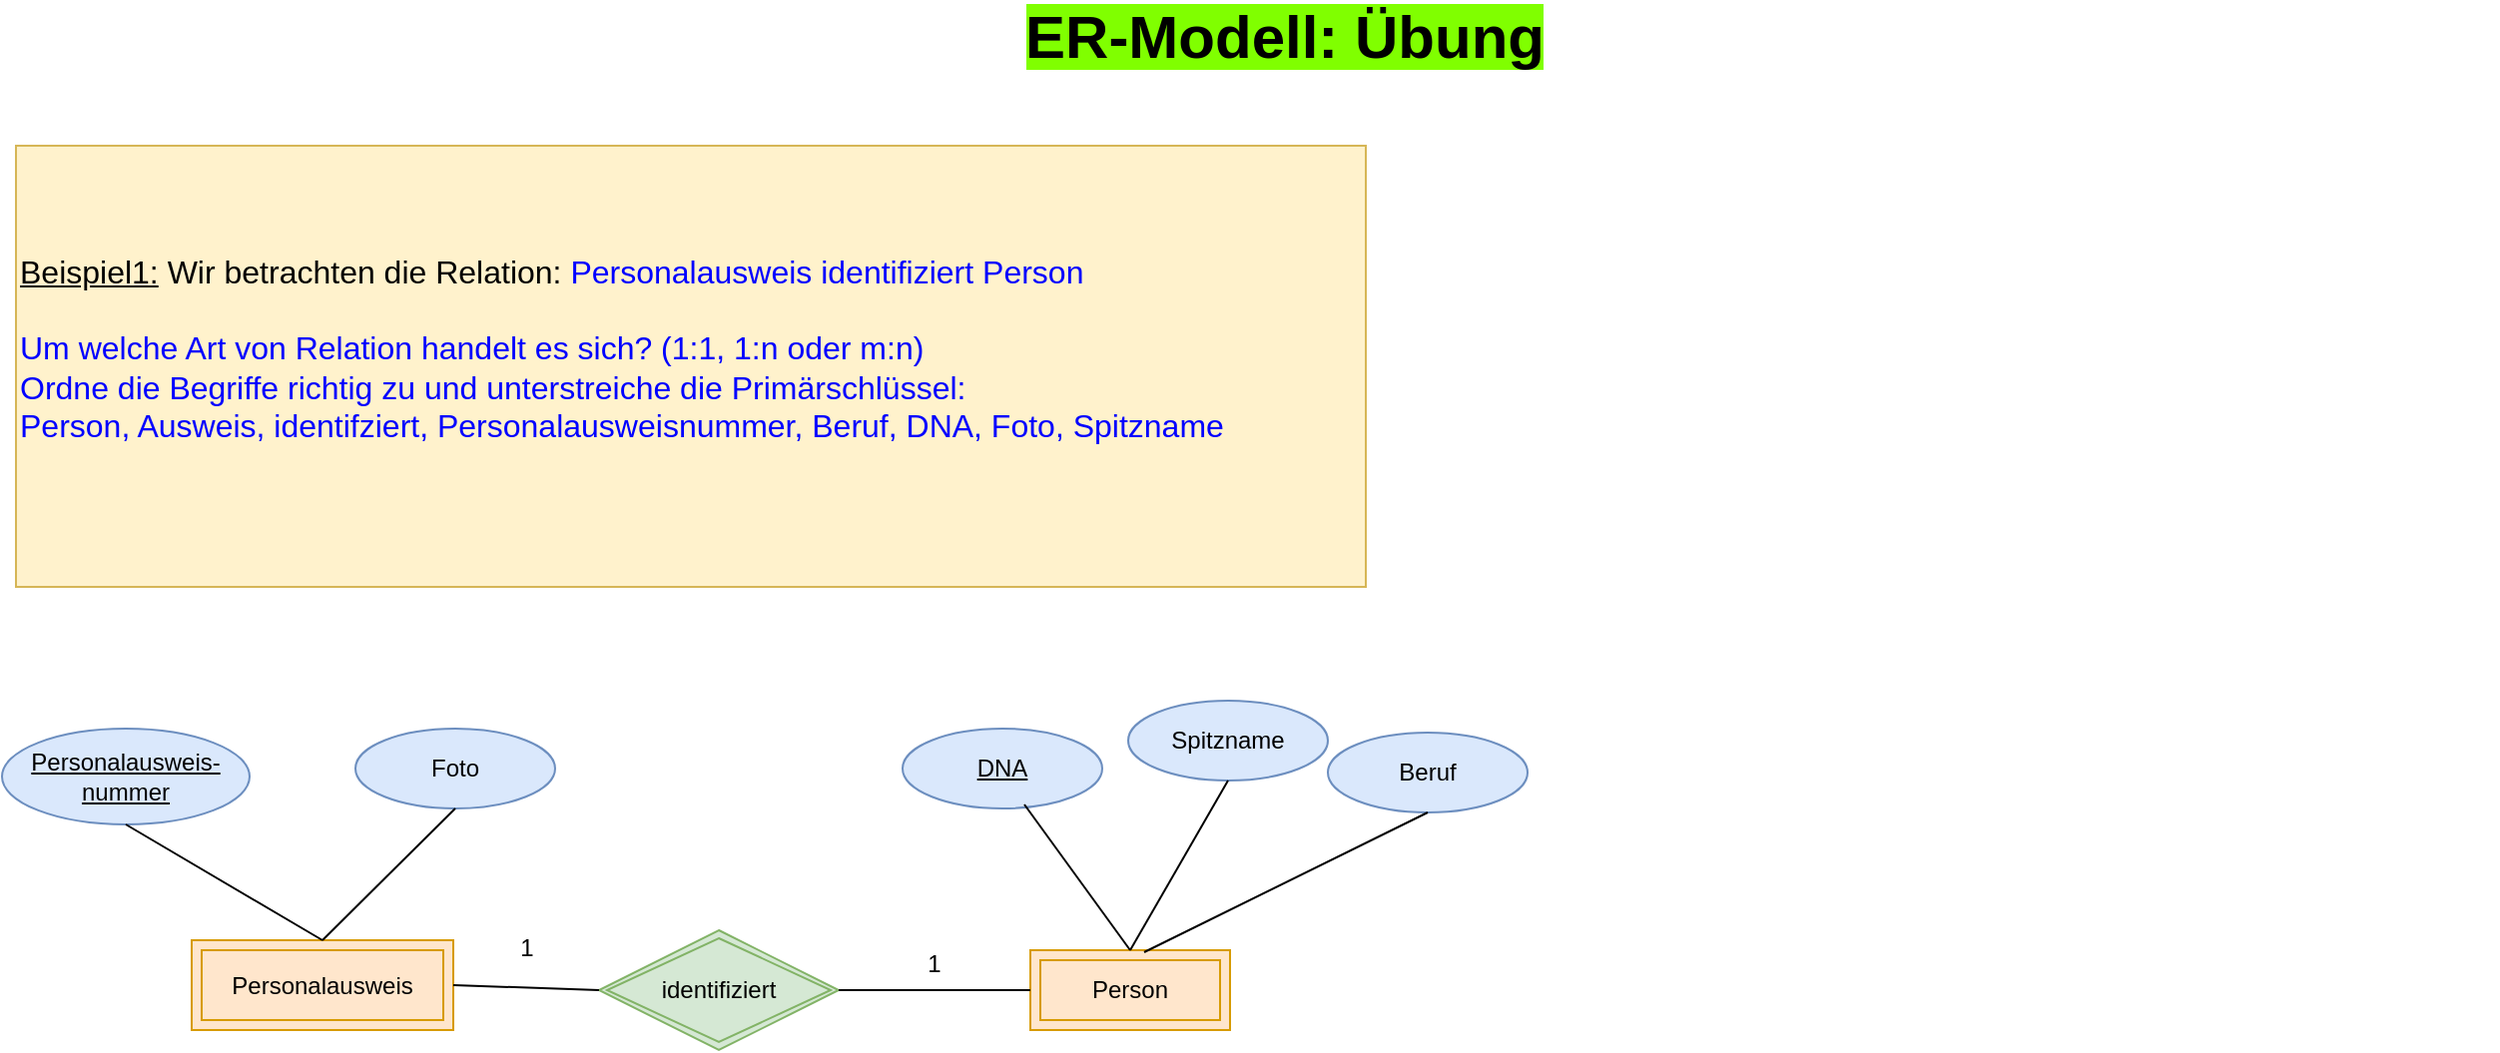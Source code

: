 <mxfile version="26.0.8" pages="4">
  <diagram id="IE7WIh_hdT-tUPMYm3_A" name="Bsp1_Person_Ausweis">
    <mxGraphModel dx="2568" dy="1216" grid="0" gridSize="10" guides="1" tooltips="1" connect="1" arrows="1" fold="1" page="0" pageScale="1" pageWidth="827" pageHeight="1169" math="0" shadow="0">
      <root>
        <mxCell id="0" />
        <mxCell id="1" parent="0" />
        <mxCell id="hpFbLfDfg1rGi4zCeGRr-1" value="&lt;font size=&quot;1&quot;&gt;&lt;b style=&quot;background-color: rgb(128, 255, 0); font-size: 30px;&quot;&gt;ER-Modell: Übung&lt;/b&gt;&lt;/font&gt;" style="text;html=1;align=center;verticalAlign=middle;whiteSpace=wrap;rounded=0;fontSize=16;" parent="1" vertex="1">
          <mxGeometry x="-401" y="-181" width="1215" height="30" as="geometry" />
        </mxCell>
        <mxCell id="hpFbLfDfg1rGi4zCeGRr-2" value="&lt;div align=&quot;left&quot;&gt;&lt;u&gt;Beispiel1:&lt;/u&gt; Wir betrachten die Relation: &lt;font color=&quot;#0000ff&quot;&gt;Personalausweis identifiziert Person&lt;/font&gt;&lt;br&gt;&lt;/div&gt;&lt;div align=&quot;left&quot;&gt;&lt;br&gt;&lt;font color=&quot;#0000ff&quot;&gt;Um welche Art von Relation handelt es sich? (1:1, 1:n oder m:n)&lt;br&gt;Ordne die Begriffe richtig zu und unterstreiche die Primärschlüssel:&lt;br&gt;Person, Ausweis, identifziert, Personalausweisnummer, Beruf, DNA, Foto, Spitzname&lt;br&gt;&lt;/font&gt;&lt;br&gt;&lt;/div&gt;" style="text;html=1;align=left;verticalAlign=middle;whiteSpace=wrap;rounded=0;fontSize=16;fillColor=#fff2cc;strokeColor=#d6b656;" parent="1" vertex="1">
          <mxGeometry x="-429" y="-111" width="676" height="221" as="geometry" />
        </mxCell>
        <mxCell id="hpFbLfDfg1rGi4zCeGRr-8" value="identifiziert" style="shape=rhombus;double=1;perimeter=rhombusPerimeter;whiteSpace=wrap;html=1;align=center;fillColor=#d5e8d4;strokeColor=#82b366;" parent="1" vertex="1">
          <mxGeometry x="-137" y="282" width="120" height="60" as="geometry" />
        </mxCell>
        <mxCell id="hpFbLfDfg1rGi4zCeGRr-9" value="Personalausweis" style="shape=ext;margin=3;double=1;whiteSpace=wrap;html=1;align=center;fillColor=#ffe6cc;strokeColor=#d79b00;" parent="1" vertex="1">
          <mxGeometry x="-341" y="287" width="131" height="45" as="geometry" />
        </mxCell>
        <mxCell id="hpFbLfDfg1rGi4zCeGRr-10" value="Person" style="shape=ext;margin=3;double=1;whiteSpace=wrap;html=1;align=center;fillColor=#ffe6cc;strokeColor=#d79b00;" parent="1" vertex="1">
          <mxGeometry x="79" y="292" width="100" height="40" as="geometry" />
        </mxCell>
        <mxCell id="hpFbLfDfg1rGi4zCeGRr-11" value="Personalausweis-nummer" style="ellipse;whiteSpace=wrap;html=1;align=center;fontStyle=4;fillColor=#dae8fc;strokeColor=#6c8ebf;" parent="1" vertex="1">
          <mxGeometry x="-436" y="181" width="124" height="48" as="geometry" />
        </mxCell>
        <mxCell id="hpFbLfDfg1rGi4zCeGRr-12" value="Foto" style="ellipse;whiteSpace=wrap;html=1;align=center;fillColor=#dae8fc;strokeColor=#6c8ebf;" parent="1" vertex="1">
          <mxGeometry x="-259" y="181" width="100" height="40" as="geometry" />
        </mxCell>
        <mxCell id="hpFbLfDfg1rGi4zCeGRr-14" value="DNA" style="ellipse;whiteSpace=wrap;html=1;align=center;fontStyle=4;fillColor=#dae8fc;strokeColor=#6c8ebf;" parent="1" vertex="1">
          <mxGeometry x="15" y="181" width="100" height="40" as="geometry" />
        </mxCell>
        <mxCell id="hpFbLfDfg1rGi4zCeGRr-15" value="Spitzname" style="ellipse;whiteSpace=wrap;html=1;align=center;fillColor=#dae8fc;strokeColor=#6c8ebf;" parent="1" vertex="1">
          <mxGeometry x="128" y="167" width="100" height="40" as="geometry" />
        </mxCell>
        <mxCell id="hpFbLfDfg1rGi4zCeGRr-16" value="Beruf" style="ellipse;whiteSpace=wrap;html=1;align=center;fillColor=#dae8fc;strokeColor=#6c8ebf;" parent="1" vertex="1">
          <mxGeometry x="228" y="183" width="100" height="40" as="geometry" />
        </mxCell>
        <mxCell id="hpFbLfDfg1rGi4zCeGRr-17" value="" style="endArrow=none;html=1;rounded=0;fontSize=12;startSize=8;endSize=8;curved=1;exitX=0.5;exitY=1;exitDx=0;exitDy=0;entryX=0.5;entryY=0;entryDx=0;entryDy=0;" parent="1" source="hpFbLfDfg1rGi4zCeGRr-12" target="hpFbLfDfg1rGi4zCeGRr-9" edge="1">
          <mxGeometry relative="1" as="geometry">
            <mxPoint x="-252" y="237" as="sourcePoint" />
            <mxPoint x="-295" y="285" as="targetPoint" />
          </mxGeometry>
        </mxCell>
        <mxCell id="hpFbLfDfg1rGi4zCeGRr-18" value="" style="endArrow=none;html=1;rounded=0;fontSize=12;startSize=8;endSize=8;curved=1;entryX=0;entryY=0.5;entryDx=0;entryDy=0;exitX=1;exitY=0.5;exitDx=0;exitDy=0;" parent="1" source="hpFbLfDfg1rGi4zCeGRr-9" target="hpFbLfDfg1rGi4zCeGRr-8" edge="1">
          <mxGeometry relative="1" as="geometry">
            <mxPoint x="-177" y="313" as="sourcePoint" />
            <mxPoint x="-17" y="313" as="targetPoint" />
          </mxGeometry>
        </mxCell>
        <mxCell id="hpFbLfDfg1rGi4zCeGRr-19" value="" style="endArrow=none;html=1;rounded=0;fontSize=12;startSize=8;endSize=8;curved=1;exitX=1;exitY=0.5;exitDx=0;exitDy=0;entryX=0;entryY=0.5;entryDx=0;entryDy=0;" parent="1" source="hpFbLfDfg1rGi4zCeGRr-8" target="hpFbLfDfg1rGi4zCeGRr-10" edge="1">
          <mxGeometry relative="1" as="geometry">
            <mxPoint x="149" y="310" as="sourcePoint" />
            <mxPoint x="309" y="310" as="targetPoint" />
          </mxGeometry>
        </mxCell>
        <mxCell id="hpFbLfDfg1rGi4zCeGRr-22" value="" style="endArrow=none;html=1;rounded=0;fontSize=12;startSize=8;endSize=8;curved=1;entryX=0.5;entryY=0;entryDx=0;entryDy=0;exitX=0.5;exitY=1;exitDx=0;exitDy=0;" parent="1" source="hpFbLfDfg1rGi4zCeGRr-11" target="hpFbLfDfg1rGi4zCeGRr-9" edge="1">
          <mxGeometry relative="1" as="geometry">
            <mxPoint x="-472" y="280" as="sourcePoint" />
            <mxPoint x="-312" y="280" as="targetPoint" />
          </mxGeometry>
        </mxCell>
        <mxCell id="hpFbLfDfg1rGi4zCeGRr-24" value="" style="endArrow=none;html=1;rounded=0;fontSize=12;startSize=8;endSize=8;curved=1;entryX=0.5;entryY=0;entryDx=0;entryDy=0;exitX=0.61;exitY=0.95;exitDx=0;exitDy=0;exitPerimeter=0;" parent="1" source="hpFbLfDfg1rGi4zCeGRr-14" target="hpFbLfDfg1rGi4zCeGRr-10" edge="1">
          <mxGeometry relative="1" as="geometry">
            <mxPoint x="213" y="257" as="sourcePoint" />
            <mxPoint x="373" y="257" as="targetPoint" />
          </mxGeometry>
        </mxCell>
        <mxCell id="hpFbLfDfg1rGi4zCeGRr-26" value="" style="endArrow=none;html=1;rounded=0;fontSize=12;startSize=8;endSize=8;curved=1;exitX=0.5;exitY=1;exitDx=0;exitDy=0;entryX=0.5;entryY=0;entryDx=0;entryDy=0;" parent="1" source="hpFbLfDfg1rGi4zCeGRr-15" edge="1" target="hpFbLfDfg1rGi4zCeGRr-10">
          <mxGeometry relative="1" as="geometry">
            <mxPoint x="332" y="209" as="sourcePoint" />
            <mxPoint x="406" y="284" as="targetPoint" />
          </mxGeometry>
        </mxCell>
        <mxCell id="8_4kTvyO7iNGnI-vnJMD-1" value="" style="endArrow=none;html=1;rounded=0;fontSize=12;startSize=8;endSize=8;curved=1;entryX=0.5;entryY=1;entryDx=0;entryDy=0;exitX=0.57;exitY=0.025;exitDx=0;exitDy=0;exitPerimeter=0;" edge="1" parent="1" source="hpFbLfDfg1rGi4zCeGRr-10" target="hpFbLfDfg1rGi4zCeGRr-16">
          <mxGeometry width="50" height="50" relative="1" as="geometry">
            <mxPoint x="92" y="177" as="sourcePoint" />
            <mxPoint x="142" y="127" as="targetPoint" />
          </mxGeometry>
        </mxCell>
        <mxCell id="8_4kTvyO7iNGnI-vnJMD-2" value="1" style="text;html=1;align=center;verticalAlign=middle;whiteSpace=wrap;rounded=0;" vertex="1" parent="1">
          <mxGeometry x="-203" y="276" width="60" height="30" as="geometry" />
        </mxCell>
        <mxCell id="8_4kTvyO7iNGnI-vnJMD-3" value="1" style="text;html=1;align=center;verticalAlign=middle;whiteSpace=wrap;rounded=0;" vertex="1" parent="1">
          <mxGeometry x="1" y="284" width="60" height="30" as="geometry" />
        </mxCell>
      </root>
    </mxGraphModel>
  </diagram>
  <diagram name="Bsp2_Student_Bibliothek" id="pdqJQRu24QQc2RX6r1ZG">
    <mxGraphModel dx="2568" dy="1216" grid="0" gridSize="10" guides="1" tooltips="1" connect="1" arrows="1" fold="1" page="0" pageScale="1" pageWidth="827" pageHeight="1169" math="0" shadow="0">
      <root>
        <mxCell id="odLQTK6fC1Y2ohIYwp4j-0" />
        <mxCell id="odLQTK6fC1Y2ohIYwp4j-1" parent="odLQTK6fC1Y2ohIYwp4j-0" />
        <mxCell id="odLQTK6fC1Y2ohIYwp4j-2" value="&lt;font size=&quot;1&quot;&gt;&lt;b style=&quot;background-color: rgb(128, 255, 0); font-size: 30px;&quot;&gt;ER-Modell: Übung&lt;/b&gt;&lt;/font&gt;" style="text;html=1;align=center;verticalAlign=middle;whiteSpace=wrap;rounded=0;fontSize=16;" parent="odLQTK6fC1Y2ohIYwp4j-1" vertex="1">
          <mxGeometry x="-401" y="-181" width="1215" height="30" as="geometry" />
        </mxCell>
        <mxCell id="odLQTK6fC1Y2ohIYwp4j-3" value="&lt;div align=&quot;left&quot;&gt;&lt;u&gt;Beispiel2:&lt;/u&gt; Wir betrachten die Relation: &lt;font color=&quot;#0000ff&quot;&gt;Student(in) besucht Unibibliothek&lt;/font&gt;&lt;br&gt;&lt;/div&gt;&lt;div align=&quot;left&quot;&gt;&lt;br&gt;&lt;font color=&quot;#0000ff&quot;&gt;Um welche Art von Relation handelt es sich? (1:1, 1:n oder m:n)&lt;br&gt;Ordne die Begriffe richtig zu und unterstreiche die Primärschlüssel:&lt;br&gt;&lt;/font&gt;&lt;/div&gt;&lt;div align=&quot;left&quot;&gt;&lt;font color=&quot;#0000ff&quot;&gt;&lt;br&gt;&lt;/font&gt;&lt;/div&gt;&lt;div align=&quot;left&quot;&gt;&lt;font color=&quot;#0000ff&quot;&gt;besucht, Unibibliothek, Student(in), Adresse, Name, Matrikelnummer, Sortiment, Fachsemester&lt;br&gt;&lt;/font&gt;&lt;br&gt;&lt;/div&gt;" style="text;html=1;align=left;verticalAlign=middle;whiteSpace=wrap;rounded=0;fontSize=16;fillColor=#fff2cc;strokeColor=#d6b656;" parent="odLQTK6fC1Y2ohIYwp4j-1" vertex="1">
          <mxGeometry x="-429" y="-111" width="676" height="221" as="geometry" />
        </mxCell>
        <mxCell id="odLQTK6fC1Y2ohIYwp4j-4" value="besucht" style="shape=rhombus;double=1;perimeter=rhombusPerimeter;whiteSpace=wrap;html=1;align=center;fillColor=#d5e8d4;strokeColor=#82b366;" parent="odLQTK6fC1Y2ohIYwp4j-1" vertex="1">
          <mxGeometry x="-97" y="275" width="120" height="60" as="geometry" />
        </mxCell>
        <mxCell id="odLQTK6fC1Y2ohIYwp4j-5" value="Student(in)" style="shape=ext;margin=3;double=1;whiteSpace=wrap;html=1;align=center;fillColor=#ffe6cc;strokeColor=#d79b00;" parent="odLQTK6fC1Y2ohIYwp4j-1" vertex="1">
          <mxGeometry x="-360" y="281" width="100" height="40" as="geometry" />
        </mxCell>
        <mxCell id="odLQTK6fC1Y2ohIYwp4j-6" value="Unibibliothek" style="shape=ext;margin=3;double=1;whiteSpace=wrap;html=1;align=center;fillColor=#ffe6cc;strokeColor=#d79b00;" parent="odLQTK6fC1Y2ohIYwp4j-1" vertex="1">
          <mxGeometry x="160" y="283" width="100" height="40" as="geometry" />
        </mxCell>
        <mxCell id="odLQTK6fC1Y2ohIYwp4j-7" value="Matrikelnummer" style="ellipse;whiteSpace=wrap;html=1;align=center;fontStyle=4;fillColor=#dae8fc;strokeColor=#6c8ebf;" parent="odLQTK6fC1Y2ohIYwp4j-1" vertex="1">
          <mxGeometry x="-475" y="187" width="100" height="40" as="geometry" />
        </mxCell>
        <mxCell id="odLQTK6fC1Y2ohIYwp4j-8" value="Name" style="ellipse;whiteSpace=wrap;html=1;align=center;fillColor=#dae8fc;strokeColor=#6c8ebf;" parent="odLQTK6fC1Y2ohIYwp4j-1" vertex="1">
          <mxGeometry x="-331" y="182" width="100" height="40" as="geometry" />
        </mxCell>
        <mxCell id="odLQTK6fC1Y2ohIYwp4j-9" value="Fachsemester" style="ellipse;whiteSpace=wrap;html=1;align=center;fillColor=#dae8fc;strokeColor=#6c8ebf;" parent="odLQTK6fC1Y2ohIYwp4j-1" vertex="1">
          <mxGeometry x="-173" y="197" width="100" height="40" as="geometry" />
        </mxCell>
        <mxCell id="odLQTK6fC1Y2ohIYwp4j-10" value="Adresse" style="ellipse;whiteSpace=wrap;html=1;align=center;fontStyle=4;fillColor=#dae8fc;strokeColor=#6c8ebf;" parent="odLQTK6fC1Y2ohIYwp4j-1" vertex="1">
          <mxGeometry x="72" y="175" width="100" height="40" as="geometry" />
        </mxCell>
        <mxCell id="odLQTK6fC1Y2ohIYwp4j-11" value="Sortiment" style="ellipse;whiteSpace=wrap;html=1;align=center;fillColor=#dae8fc;strokeColor=#6c8ebf;" parent="odLQTK6fC1Y2ohIYwp4j-1" vertex="1">
          <mxGeometry x="248" y="159" width="100" height="40" as="geometry" />
        </mxCell>
        <mxCell id="odLQTK6fC1Y2ohIYwp4j-13" value="" style="endArrow=none;html=1;rounded=0;fontSize=12;startSize=8;endSize=8;curved=1;exitX=0.5;exitY=1;exitDx=0;exitDy=0;entryX=0.5;entryY=0;entryDx=0;entryDy=0;" parent="odLQTK6fC1Y2ohIYwp4j-1" source="odLQTK6fC1Y2ohIYwp4j-8" target="odLQTK6fC1Y2ohIYwp4j-5" edge="1">
          <mxGeometry relative="1" as="geometry">
            <mxPoint x="-271" y="231" as="sourcePoint" />
            <mxPoint x="-314" y="279" as="targetPoint" />
          </mxGeometry>
        </mxCell>
        <mxCell id="odLQTK6fC1Y2ohIYwp4j-14" value="" style="endArrow=none;html=1;rounded=0;fontSize=12;startSize=8;endSize=8;curved=1;entryX=0;entryY=0.5;entryDx=0;entryDy=0;exitX=1;exitY=0.5;exitDx=0;exitDy=0;" parent="odLQTK6fC1Y2ohIYwp4j-1" source="odLQTK6fC1Y2ohIYwp4j-5" target="odLQTK6fC1Y2ohIYwp4j-4" edge="1">
          <mxGeometry relative="1" as="geometry">
            <mxPoint x="-196" y="307" as="sourcePoint" />
            <mxPoint x="-36" y="307" as="targetPoint" />
          </mxGeometry>
        </mxCell>
        <mxCell id="odLQTK6fC1Y2ohIYwp4j-15" value="" style="endArrow=none;html=1;rounded=0;fontSize=12;startSize=8;endSize=8;curved=1;exitX=1;exitY=0.5;exitDx=0;exitDy=0;entryX=0;entryY=0.5;entryDx=0;entryDy=0;" parent="odLQTK6fC1Y2ohIYwp4j-1" source="odLQTK6fC1Y2ohIYwp4j-4" target="odLQTK6fC1Y2ohIYwp4j-6" edge="1">
          <mxGeometry relative="1" as="geometry">
            <mxPoint x="130" y="304" as="sourcePoint" />
            <mxPoint x="290" y="304" as="targetPoint" />
          </mxGeometry>
        </mxCell>
        <mxCell id="odLQTK6fC1Y2ohIYwp4j-16" value="" style="endArrow=none;html=1;rounded=0;fontSize=12;startSize=8;endSize=8;curved=1;entryX=0.5;entryY=0;entryDx=0;entryDy=0;exitX=0.5;exitY=1;exitDx=0;exitDy=0;" parent="odLQTK6fC1Y2ohIYwp4j-1" source="odLQTK6fC1Y2ohIYwp4j-7" target="odLQTK6fC1Y2ohIYwp4j-5" edge="1">
          <mxGeometry relative="1" as="geometry">
            <mxPoint x="-491" y="274" as="sourcePoint" />
            <mxPoint x="-331" y="274" as="targetPoint" />
          </mxGeometry>
        </mxCell>
        <mxCell id="odLQTK6fC1Y2ohIYwp4j-17" value="" style="endArrow=none;html=1;rounded=0;fontSize=12;startSize=8;endSize=8;curved=1;entryX=0.5;entryY=0;entryDx=0;entryDy=0;exitX=0.61;exitY=0.95;exitDx=0;exitDy=0;exitPerimeter=0;" parent="odLQTK6fC1Y2ohIYwp4j-1" source="odLQTK6fC1Y2ohIYwp4j-10" target="odLQTK6fC1Y2ohIYwp4j-6" edge="1">
          <mxGeometry relative="1" as="geometry">
            <mxPoint x="194" y="251" as="sourcePoint" />
            <mxPoint x="354" y="251" as="targetPoint" />
          </mxGeometry>
        </mxCell>
        <mxCell id="odLQTK6fC1Y2ohIYwp4j-18" value="" style="endArrow=none;html=1;rounded=0;fontSize=12;startSize=8;endSize=8;curved=1;exitX=0.5;exitY=1;exitDx=0;exitDy=0;entryX=0.5;entryY=0;entryDx=0;entryDy=0;" parent="odLQTK6fC1Y2ohIYwp4j-1" source="odLQTK6fC1Y2ohIYwp4j-9" target="odLQTK6fC1Y2ohIYwp4j-5" edge="1">
          <mxGeometry relative="1" as="geometry">
            <mxPoint x="-138" y="248" as="sourcePoint" />
            <mxPoint x="-167" y="307" as="targetPoint" />
          </mxGeometry>
        </mxCell>
        <mxCell id="odLQTK6fC1Y2ohIYwp4j-19" value="" style="endArrow=none;html=1;rounded=0;fontSize=12;startSize=8;endSize=8;curved=1;exitX=0.5;exitY=1;exitDx=0;exitDy=0;entryX=0.5;entryY=0;entryDx=0;entryDy=0;" parent="odLQTK6fC1Y2ohIYwp4j-1" source="odLQTK6fC1Y2ohIYwp4j-11" edge="1" target="odLQTK6fC1Y2ohIYwp4j-6">
          <mxGeometry relative="1" as="geometry">
            <mxPoint x="313" y="203" as="sourcePoint" />
            <mxPoint x="275" y="281" as="targetPoint" />
          </mxGeometry>
        </mxCell>
        <mxCell id="DlImTzZPmh23kkOZeqm0-0" value="m" style="text;html=1;align=center;verticalAlign=middle;whiteSpace=wrap;rounded=0;" vertex="1" parent="odLQTK6fC1Y2ohIYwp4j-1">
          <mxGeometry x="-237" y="269" width="60" height="30" as="geometry" />
        </mxCell>
        <mxCell id="DlImTzZPmh23kkOZeqm0-2" value="1" style="text;html=1;align=center;verticalAlign=middle;whiteSpace=wrap;rounded=0;" vertex="1" parent="odLQTK6fC1Y2ohIYwp4j-1">
          <mxGeometry x="85" y="266" width="60" height="30" as="geometry" />
        </mxCell>
      </root>
    </mxGraphModel>
  </diagram>
  <diagram name="Bsp3_Plattenlabel" id="EIDlC2qatpLssGz3sHCG">
    <mxGraphModel dx="2568" dy="1216" grid="0" gridSize="10" guides="1" tooltips="1" connect="1" arrows="1" fold="1" page="0" pageScale="1" pageWidth="827" pageHeight="1169" math="0" shadow="0">
      <root>
        <mxCell id="TKsAvlXxy5b1ATl-8vwF-0" />
        <mxCell id="TKsAvlXxy5b1ATl-8vwF-1" parent="TKsAvlXxy5b1ATl-8vwF-0" />
        <mxCell id="TKsAvlXxy5b1ATl-8vwF-2" value="&lt;font size=&quot;1&quot;&gt;&lt;b style=&quot;background-color: rgb(128, 255, 0); font-size: 30px;&quot;&gt;ER-Modell: Übung&lt;/b&gt;&lt;/font&gt;" style="text;html=1;align=center;verticalAlign=middle;whiteSpace=wrap;rounded=0;fontSize=16;" parent="TKsAvlXxy5b1ATl-8vwF-1" vertex="1">
          <mxGeometry x="-401" y="-181" width="1215" height="30" as="geometry" />
        </mxCell>
        <mxCell id="TKsAvlXxy5b1ATl-8vwF-3" value="&lt;div align=&quot;left&quot;&gt;&lt;u&gt;Beispiel 3:&lt;/u&gt; Wir betrachten die Relationen zwischen: &lt;font color=&quot;#0000ff&quot;&gt;Plattenlabel, Künstler, CD&lt;/font&gt;&lt;br&gt;&lt;/div&gt;&lt;div align=&quot;left&quot;&gt;&lt;br&gt;&lt;br&gt;&lt;font color=&quot;#0000ff&quot;&gt;Erstelle selbst das ER-Modell. Um welche Art von Relationen handelt es sich jeweils? &lt;br&gt;(1:1, 1:n oder m:n). Ordne die Begriffe richtig zu und unterstreiche die Primärschlüssel:&lt;br&gt;&lt;/font&gt;&lt;/div&gt;&lt;div align=&quot;left&quot;&gt;&lt;font color=&quot;#0000ff&quot;&gt;&lt;br&gt;&lt;/font&gt;&lt;/div&gt;&lt;div align=&quot;left&quot;&gt;&lt;font color=&quot;#0000ff&quot;&gt;Künstler, CD, Künstler-ID, ISBN, Tracktitel, Label-ID, Titel, Interpret, unterVertrag, Label, veröffentlicht&lt;br&gt;&lt;/font&gt;&lt;br&gt;&lt;/div&gt;" style="text;html=1;align=left;verticalAlign=middle;whiteSpace=wrap;rounded=0;fontSize=16;fillColor=#fff2cc;strokeColor=#d6b656;" parent="TKsAvlXxy5b1ATl-8vwF-1" vertex="1">
          <mxGeometry x="-344" y="-82" width="676" height="221" as="geometry" />
        </mxCell>
        <mxCell id="TKsAvlXxy5b1ATl-8vwF-4" value="unterVertrag" style="shape=rhombus;double=1;perimeter=rhombusPerimeter;whiteSpace=wrap;html=1;align=center;fillColor=#d5e8d4;strokeColor=#82b366;" parent="TKsAvlXxy5b1ATl-8vwF-1" vertex="1">
          <mxGeometry x="-143" y="287" width="120" height="60" as="geometry" />
        </mxCell>
        <mxCell id="TKsAvlXxy5b1ATl-8vwF-5" value="Künstler" style="shape=ext;margin=3;double=1;whiteSpace=wrap;html=1;align=center;fillColor=#ffe6cc;strokeColor=#d79b00;" parent="TKsAvlXxy5b1ATl-8vwF-1" vertex="1">
          <mxGeometry x="-311" y="295" width="100" height="40" as="geometry" />
        </mxCell>
        <mxCell id="TKsAvlXxy5b1ATl-8vwF-6" value="Plattenlabel" style="shape=ext;margin=3;double=1;whiteSpace=wrap;html=1;align=center;fillColor=#ffe6cc;strokeColor=#d79b00;" parent="TKsAvlXxy5b1ATl-8vwF-1" vertex="1">
          <mxGeometry x="37" y="297" width="100" height="40" as="geometry" />
        </mxCell>
        <mxCell id="TKsAvlXxy5b1ATl-8vwF-7" value="Titel" style="ellipse;whiteSpace=wrap;html=1;align=center;fillColor=#dae8fc;strokeColor=#6c8ebf;" parent="TKsAvlXxy5b1ATl-8vwF-1" vertex="1">
          <mxGeometry x="-348" y="197" width="100" height="40" as="geometry" />
        </mxCell>
        <mxCell id="TKsAvlXxy5b1ATl-8vwF-8" value="Künstler-ID" style="ellipse;whiteSpace=wrap;html=1;align=center;fillColor=#dae8fc;strokeColor=#6c8ebf;fontStyle=4" parent="TKsAvlXxy5b1ATl-8vwF-1" vertex="1">
          <mxGeometry x="-209" y="197" width="100" height="40" as="geometry" />
        </mxCell>
        <mxCell id="TKsAvlXxy5b1ATl-8vwF-10" value="ISBN" style="ellipse;whiteSpace=wrap;html=1;align=center;fillColor=#dae8fc;strokeColor=#6c8ebf;fontStyle=4" parent="TKsAvlXxy5b1ATl-8vwF-1" vertex="1">
          <mxGeometry x="168" y="187" width="100" height="40" as="geometry" />
        </mxCell>
        <mxCell id="TKsAvlXxy5b1ATl-8vwF-11" value="Tracktitel" style="ellipse;whiteSpace=wrap;html=1;align=center;fillColor=#dae8fc;strokeColor=#6c8ebf;" parent="TKsAvlXxy5b1ATl-8vwF-1" vertex="1">
          <mxGeometry x="286" y="179" width="100" height="40" as="geometry" />
        </mxCell>
        <mxCell id="IFChToSvNUCZl8C3oVdn-0" value="veröffentlicht" style="shape=rhombus;double=1;perimeter=rhombusPerimeter;whiteSpace=wrap;html=1;align=center;fillColor=#d5e8d4;strokeColor=#82b366;" parent="TKsAvlXxy5b1ATl-8vwF-1" vertex="1">
          <mxGeometry x="175" y="287" width="120" height="60" as="geometry" />
        </mxCell>
        <mxCell id="IFChToSvNUCZl8C3oVdn-3" value="CD" style="shape=ext;margin=3;double=1;whiteSpace=wrap;html=1;align=center;fillColor=#ffe6cc;strokeColor=#d79b00;" parent="TKsAvlXxy5b1ATl-8vwF-1" vertex="1">
          <mxGeometry x="335" y="297" width="100" height="40" as="geometry" />
        </mxCell>
        <mxCell id="IFChToSvNUCZl8C3oVdn-6" value="Label-ID" style="ellipse;whiteSpace=wrap;html=1;align=center;fillColor=#dae8fc;strokeColor=#6c8ebf;fontStyle=4" parent="TKsAvlXxy5b1ATl-8vwF-1" vertex="1">
          <mxGeometry x="-30" y="204" width="100" height="40" as="geometry" />
        </mxCell>
        <mxCell id="_2Jy6vglqFdDGT_6jzIN-0" value="" style="endArrow=none;html=1;rounded=0;fontSize=12;startSize=8;endSize=8;curved=1;exitX=0.5;exitY=0;exitDx=0;exitDy=0;entryX=0.5;entryY=1;entryDx=0;entryDy=0;" edge="1" parent="TKsAvlXxy5b1ATl-8vwF-1" source="TKsAvlXxy5b1ATl-8vwF-5" target="TKsAvlXxy5b1ATl-8vwF-7">
          <mxGeometry width="50" height="50" relative="1" as="geometry">
            <mxPoint x="-265" y="293" as="sourcePoint" />
            <mxPoint x="-222" y="237" as="targetPoint" />
          </mxGeometry>
        </mxCell>
        <mxCell id="_2Jy6vglqFdDGT_6jzIN-2" value="" style="endArrow=none;html=1;rounded=0;fontSize=12;startSize=8;endSize=8;curved=1;exitX=0.5;exitY=0;exitDx=0;exitDy=0;entryX=0.47;entryY=0.95;entryDx=0;entryDy=0;entryPerimeter=0;" edge="1" parent="TKsAvlXxy5b1ATl-8vwF-1" source="TKsAvlXxy5b1ATl-8vwF-5" target="TKsAvlXxy5b1ATl-8vwF-8">
          <mxGeometry width="50" height="50" relative="1" as="geometry">
            <mxPoint x="-240" y="285" as="sourcePoint" />
            <mxPoint x="-190" y="235" as="targetPoint" />
          </mxGeometry>
        </mxCell>
        <mxCell id="_2Jy6vglqFdDGT_6jzIN-3" value="" style="endArrow=none;html=1;rounded=0;fontSize=12;startSize=8;endSize=8;curved=1;entryX=0;entryY=0.5;entryDx=0;entryDy=0;exitX=1;exitY=0.5;exitDx=0;exitDy=0;" edge="1" parent="TKsAvlXxy5b1ATl-8vwF-1" source="TKsAvlXxy5b1ATl-8vwF-4" target="TKsAvlXxy5b1ATl-8vwF-6">
          <mxGeometry width="50" height="50" relative="1" as="geometry">
            <mxPoint x="167" y="202" as="sourcePoint" />
            <mxPoint x="217" y="152" as="targetPoint" />
          </mxGeometry>
        </mxCell>
        <mxCell id="_2Jy6vglqFdDGT_6jzIN-4" value="" style="endArrow=none;html=1;rounded=0;fontSize=12;startSize=8;endSize=8;curved=1;entryX=0;entryY=0.5;entryDx=0;entryDy=0;exitX=1;exitY=0.5;exitDx=0;exitDy=0;" edge="1" parent="TKsAvlXxy5b1ATl-8vwF-1" source="TKsAvlXxy5b1ATl-8vwF-5" target="TKsAvlXxy5b1ATl-8vwF-4">
          <mxGeometry width="50" height="50" relative="1" as="geometry">
            <mxPoint x="-199" y="388" as="sourcePoint" />
            <mxPoint x="-149" y="338" as="targetPoint" />
          </mxGeometry>
        </mxCell>
        <mxCell id="_2Jy6vglqFdDGT_6jzIN-5" value="" style="endArrow=none;html=1;rounded=0;fontSize=12;startSize=8;endSize=8;curved=1;entryX=0;entryY=0.5;entryDx=0;entryDy=0;exitX=1;exitY=0.5;exitDx=0;exitDy=0;" edge="1" parent="TKsAvlXxy5b1ATl-8vwF-1" source="IFChToSvNUCZl8C3oVdn-0" target="IFChToSvNUCZl8C3oVdn-3">
          <mxGeometry width="50" height="50" relative="1" as="geometry">
            <mxPoint x="167" y="202" as="sourcePoint" />
            <mxPoint x="217" y="152" as="targetPoint" />
          </mxGeometry>
        </mxCell>
        <mxCell id="_2Jy6vglqFdDGT_6jzIN-6" value="" style="endArrow=none;html=1;rounded=0;fontSize=12;startSize=8;endSize=8;curved=1;entryX=0;entryY=0.5;entryDx=0;entryDy=0;exitX=1;exitY=0.5;exitDx=0;exitDy=0;" edge="1" parent="TKsAvlXxy5b1ATl-8vwF-1" source="TKsAvlXxy5b1ATl-8vwF-6" target="IFChToSvNUCZl8C3oVdn-0">
          <mxGeometry width="50" height="50" relative="1" as="geometry">
            <mxPoint x="167" y="202" as="sourcePoint" />
            <mxPoint x="217" y="152" as="targetPoint" />
          </mxGeometry>
        </mxCell>
        <mxCell id="_2Jy6vglqFdDGT_6jzIN-7" value="" style="endArrow=none;html=1;rounded=0;fontSize=12;startSize=8;endSize=8;curved=1;exitX=0.5;exitY=0;exitDx=0;exitDy=0;entryX=0.5;entryY=1;entryDx=0;entryDy=0;" edge="1" parent="TKsAvlXxy5b1ATl-8vwF-1" source="IFChToSvNUCZl8C3oVdn-3" target="TKsAvlXxy5b1ATl-8vwF-11">
          <mxGeometry width="50" height="50" relative="1" as="geometry">
            <mxPoint x="430" y="295" as="sourcePoint" />
            <mxPoint x="480" y="245" as="targetPoint" />
          </mxGeometry>
        </mxCell>
        <mxCell id="_2Jy6vglqFdDGT_6jzIN-8" value="" style="endArrow=none;html=1;rounded=0;fontSize=12;startSize=8;endSize=8;curved=1;exitX=0.5;exitY=0;exitDx=0;exitDy=0;entryX=0.5;entryY=1;entryDx=0;entryDy=0;" edge="1" parent="TKsAvlXxy5b1ATl-8vwF-1" source="IFChToSvNUCZl8C3oVdn-3" target="TKsAvlXxy5b1ATl-8vwF-10">
          <mxGeometry width="50" height="50" relative="1" as="geometry">
            <mxPoint x="167" y="202" as="sourcePoint" />
            <mxPoint x="217" y="152" as="targetPoint" />
          </mxGeometry>
        </mxCell>
        <mxCell id="_2Jy6vglqFdDGT_6jzIN-9" value="" style="endArrow=none;html=1;rounded=0;fontSize=12;startSize=8;endSize=8;curved=1;exitX=0.5;exitY=0;exitDx=0;exitDy=0;entryX=0.5;entryY=1;entryDx=0;entryDy=0;" edge="1" parent="TKsAvlXxy5b1ATl-8vwF-1" source="TKsAvlXxy5b1ATl-8vwF-6" target="IFChToSvNUCZl8C3oVdn-6">
          <mxGeometry width="50" height="50" relative="1" as="geometry">
            <mxPoint x="167" y="202" as="sourcePoint" />
            <mxPoint x="217" y="152" as="targetPoint" />
          </mxGeometry>
        </mxCell>
        <mxCell id="_2Jy6vglqFdDGT_6jzIN-11" value="Interpret" style="ellipse;whiteSpace=wrap;html=1;align=center;fillColor=#dae8fc;strokeColor=#6c8ebf;" vertex="1" parent="TKsAvlXxy5b1ATl-8vwF-1">
          <mxGeometry x="390" y="200" width="100" height="40" as="geometry" />
        </mxCell>
        <mxCell id="_2Jy6vglqFdDGT_6jzIN-12" value="" style="endArrow=none;html=1;rounded=0;fontSize=12;startSize=8;endSize=8;curved=1;entryX=0.5;entryY=1;entryDx=0;entryDy=0;exitX=0.5;exitY=0;exitDx=0;exitDy=0;" edge="1" parent="TKsAvlXxy5b1ATl-8vwF-1" source="IFChToSvNUCZl8C3oVdn-3" target="_2Jy6vglqFdDGT_6jzIN-11">
          <mxGeometry width="50" height="50" relative="1" as="geometry">
            <mxPoint x="413" y="300" as="sourcePoint" />
            <mxPoint x="217" y="152" as="targetPoint" />
          </mxGeometry>
        </mxCell>
        <mxCell id="_2Jy6vglqFdDGT_6jzIN-13" value="m" style="text;html=1;align=center;verticalAlign=middle;whiteSpace=wrap;rounded=0;" vertex="1" parent="TKsAvlXxy5b1ATl-8vwF-1">
          <mxGeometry x="-205" y="287" width="60" height="30" as="geometry" />
        </mxCell>
        <mxCell id="_2Jy6vglqFdDGT_6jzIN-14" value="1" style="text;html=1;align=center;verticalAlign=middle;whiteSpace=wrap;rounded=0;" vertex="1" parent="TKsAvlXxy5b1ATl-8vwF-1">
          <mxGeometry x="-23" y="287" width="60" height="30" as="geometry" />
        </mxCell>
        <mxCell id="_2Jy6vglqFdDGT_6jzIN-15" value="m" style="text;html=1;align=center;verticalAlign=middle;whiteSpace=wrap;rounded=0;" vertex="1" parent="TKsAvlXxy5b1ATl-8vwF-1">
          <mxGeometry x="272" y="279" width="60" height="30" as="geometry" />
        </mxCell>
        <mxCell id="_2Jy6vglqFdDGT_6jzIN-16" value="1" style="text;html=1;align=center;verticalAlign=middle;whiteSpace=wrap;rounded=0;" vertex="1" parent="TKsAvlXxy5b1ATl-8vwF-1">
          <mxGeometry x="132" y="287" width="60" height="30" as="geometry" />
        </mxCell>
      </root>
    </mxGraphModel>
  </diagram>
  <diagram name="Bsp4_Bibliothek" id="gt_dJDevgK6eXG1gsuLU">
    <mxGraphModel dx="2568" dy="1216" grid="0" gridSize="10" guides="1" tooltips="1" connect="1" arrows="1" fold="1" page="0" pageScale="1" pageWidth="827" pageHeight="1169" math="0" shadow="0">
      <root>
        <mxCell id="LiZKHEjTwBi0cfXx2JOB-0" />
        <mxCell id="LiZKHEjTwBi0cfXx2JOB-1" parent="LiZKHEjTwBi0cfXx2JOB-0" />
        <mxCell id="LiZKHEjTwBi0cfXx2JOB-2" value="&lt;font size=&quot;1&quot;&gt;&lt;b style=&quot;background-color: rgb(128, 255, 0); font-size: 30px;&quot;&gt;ER-Modell: Übung&lt;/b&gt;&lt;/font&gt;" style="text;html=1;align=center;verticalAlign=middle;whiteSpace=wrap;rounded=0;fontSize=16;" parent="LiZKHEjTwBi0cfXx2JOB-1" vertex="1">
          <mxGeometry x="-401" y="-181" width="1215" height="30" as="geometry" />
        </mxCell>
        <mxCell id="LiZKHEjTwBi0cfXx2JOB-3" value="&lt;div align=&quot;left&quot;&gt;&lt;u&gt;Beispiel 4:&lt;/u&gt; Wir betrachten die Relationen zwischen: &lt;font color=&quot;#0000ff&quot;&gt;Schüler-Ausleihvorgang und Ausleihvorgang-Buch&lt;/font&gt;&lt;br&gt;&lt;/div&gt;&lt;div align=&quot;left&quot;&gt;&lt;br&gt;&lt;br&gt;&lt;font color=&quot;#0000ff&quot;&gt;Erstelle selbst das ER-Modell. Um welche Art von Relationen handelt es sich jeweils? &lt;br&gt;(1:1, 1:n oder m:n). Ordne die Begriffe richtig zu und unterstreiche die Primärschlüssel:&lt;br&gt;&lt;/font&gt;&lt;/div&gt;&lt;div align=&quot;left&quot;&gt;&lt;font color=&quot;#0000ff&quot;&gt;&lt;br&gt;&lt;/font&gt;&lt;/div&gt;&lt;div align=&quot;left&quot;&gt;&lt;font color=&quot;#0000ff&quot;&gt;Jeder Ausleihvorgang ist eindeutig einem Schüler zugeordnet. Ein Schüler kann aber auch mehrere Ausleihen tätigen. Jeder Ausleihvorgang hat die Attribute ID, Verleihdatum, zurückgegeben. Ein Ausleihvorgang ist ebenso der Entität &quot;Buch&quot; zugeordnet. Ein Ausleihvorgang kann mehrere Bücher enthalten, aber jedes Buch kann gleichzeitig nur einem Ausleihvorgang zugeordnet werden. Die interessierenden Atrribute bei Büchern sind ISBN, Buchtitel und Autor(en)&lt;br&gt;&lt;/font&gt;&lt;br&gt;&lt;/div&gt;" style="text;html=1;align=left;verticalAlign=middle;whiteSpace=wrap;rounded=0;fontSize=16;fillColor=#fff2cc;strokeColor=#d6b656;" parent="LiZKHEjTwBi0cfXx2JOB-1" vertex="1">
          <mxGeometry x="-429" y="-111" width="946" height="221" as="geometry" />
        </mxCell>
        <mxCell id="LiZKHEjTwBi0cfXx2JOB-4" value="enthält" style="shape=rhombus;double=1;perimeter=rhombusPerimeter;whiteSpace=wrap;html=1;align=center;fillColor=#d5e8d4;strokeColor=#82b366;" parent="LiZKHEjTwBi0cfXx2JOB-1" vertex="1">
          <mxGeometry x="102" y="306" width="120" height="60" as="geometry" />
        </mxCell>
        <mxCell id="LiZKHEjTwBi0cfXx2JOB-5" value="Schüler" style="shape=ext;margin=3;double=1;whiteSpace=wrap;html=1;align=center;fillColor=#ffe6cc;strokeColor=#d79b00;" parent="LiZKHEjTwBi0cfXx2JOB-1" vertex="1">
          <mxGeometry x="-360" y="314" width="100" height="40" as="geometry" />
        </mxCell>
        <mxCell id="LiZKHEjTwBi0cfXx2JOB-6" value="Buch" style="shape=ext;margin=3;double=1;whiteSpace=wrap;html=1;align=center;fillColor=#ffe6cc;strokeColor=#d79b00;" parent="LiZKHEjTwBi0cfXx2JOB-1" vertex="1">
          <mxGeometry x="315" y="314" width="100" height="40" as="geometry" />
        </mxCell>
        <mxCell id="LiZKHEjTwBi0cfXx2JOB-7" value="Name" style="ellipse;whiteSpace=wrap;html=1;align=center;fillColor=#dae8fc;strokeColor=#6c8ebf;" parent="LiZKHEjTwBi0cfXx2JOB-1" vertex="1">
          <mxGeometry x="-429" y="207" width="100" height="40" as="geometry" />
        </mxCell>
        <mxCell id="LiZKHEjTwBi0cfXx2JOB-8" value="Schüler-ID" style="ellipse;whiteSpace=wrap;html=1;align=center;fillColor=#dae8fc;strokeColor=#6c8ebf;fontStyle=4" parent="LiZKHEjTwBi0cfXx2JOB-1" vertex="1">
          <mxGeometry x="-304" y="207" width="100" height="40" as="geometry" />
        </mxCell>
        <mxCell id="LiZKHEjTwBi0cfXx2JOB-9" value="Verleihdatum" style="ellipse;whiteSpace=wrap;html=1;align=center;fillColor=#dae8fc;strokeColor=#6c8ebf;" parent="LiZKHEjTwBi0cfXx2JOB-1" vertex="1">
          <mxGeometry x="-79" y="207" width="100" height="40" as="geometry" />
        </mxCell>
        <mxCell id="LiZKHEjTwBi0cfXx2JOB-10" value="Buchtitel" style="ellipse;whiteSpace=wrap;html=1;align=center;fillColor=#dae8fc;strokeColor=#6c8ebf;" parent="LiZKHEjTwBi0cfXx2JOB-1" vertex="1">
          <mxGeometry x="254" y="200" width="100" height="40" as="geometry" />
        </mxCell>
        <mxCell id="LiZKHEjTwBi0cfXx2JOB-11" value="Autor" style="ellipse;whiteSpace=wrap;html=1;align=center;fillColor=#dae8fc;strokeColor=#6c8ebf;" parent="LiZKHEjTwBi0cfXx2JOB-1" vertex="1">
          <mxGeometry x="504" y="223" width="100" height="40" as="geometry" />
        </mxCell>
        <mxCell id="LiZKHEjTwBi0cfXx2JOB-12" value="tätigt" style="shape=rhombus;double=1;perimeter=rhombusPerimeter;whiteSpace=wrap;html=1;align=center;fillColor=#d5e8d4;strokeColor=#82b366;" parent="LiZKHEjTwBi0cfXx2JOB-1" vertex="1">
          <mxGeometry x="-216" y="304" width="120" height="60" as="geometry" />
        </mxCell>
        <mxCell id="LiZKHEjTwBi0cfXx2JOB-13" value="Ausleihvorgang" style="shape=ext;margin=3;double=1;whiteSpace=wrap;html=1;align=center;fillColor=#ffe6cc;strokeColor=#d79b00;" parent="LiZKHEjTwBi0cfXx2JOB-1" vertex="1">
          <mxGeometry x="-49" y="320" width="100" height="40" as="geometry" />
        </mxCell>
        <mxCell id="LiZKHEjTwBi0cfXx2JOB-14" value="ID" style="ellipse;whiteSpace=wrap;html=1;align=center;fillColor=#dae8fc;strokeColor=#6c8ebf;fontStyle=4" parent="LiZKHEjTwBi0cfXx2JOB-1" vertex="1">
          <mxGeometry x="44" y="209" width="100" height="40" as="geometry" />
        </mxCell>
        <mxCell id="Rx-GYA_xaTyg-r5A6iUY-0" value="" style="endArrow=none;html=1;rounded=0;fontSize=12;startSize=8;endSize=8;curved=1;entryX=0.41;entryY=0.975;entryDx=0;entryDy=0;entryPerimeter=0;exitX=0.5;exitY=0;exitDx=0;exitDy=0;" edge="1" parent="LiZKHEjTwBi0cfXx2JOB-1" source="LiZKHEjTwBi0cfXx2JOB-13" target="LiZKHEjTwBi0cfXx2JOB-9">
          <mxGeometry width="50" height="50" relative="1" as="geometry">
            <mxPoint x="4" y="302" as="sourcePoint" />
            <mxPoint x="54" y="252" as="targetPoint" />
          </mxGeometry>
        </mxCell>
        <mxCell id="Rx-GYA_xaTyg-r5A6iUY-1" value="" style="endArrow=none;html=1;rounded=0;fontSize=12;startSize=8;endSize=8;curved=1;entryX=0.5;entryY=0;entryDx=0;entryDy=0;exitX=0.58;exitY=1;exitDx=0;exitDy=0;exitPerimeter=0;" edge="1" parent="LiZKHEjTwBi0cfXx2JOB-1" source="LiZKHEjTwBi0cfXx2JOB-10" target="LiZKHEjTwBi0cfXx2JOB-6">
          <mxGeometry width="50" height="50" relative="1" as="geometry">
            <mxPoint x="167" y="202" as="sourcePoint" />
            <mxPoint x="217" y="152" as="targetPoint" />
          </mxGeometry>
        </mxCell>
        <mxCell id="Rx-GYA_xaTyg-r5A6iUY-2" value="ISBN" style="ellipse;whiteSpace=wrap;html=1;align=center;fillColor=#dae8fc;strokeColor=#6c8ebf;fontStyle=4" vertex="1" parent="LiZKHEjTwBi0cfXx2JOB-1">
          <mxGeometry x="372" y="200" width="100" height="40" as="geometry" />
        </mxCell>
        <mxCell id="Rx-GYA_xaTyg-r5A6iUY-4" value="" style="endArrow=none;html=1;rounded=0;fontSize=12;startSize=8;endSize=8;curved=1;exitX=0.5;exitY=0;exitDx=0;exitDy=0;entryX=0.5;entryY=1;entryDx=0;entryDy=0;" edge="1" parent="LiZKHEjTwBi0cfXx2JOB-1" source="LiZKHEjTwBi0cfXx2JOB-6" target="Rx-GYA_xaTyg-r5A6iUY-2">
          <mxGeometry width="50" height="50" relative="1" as="geometry">
            <mxPoint x="420" y="306" as="sourcePoint" />
            <mxPoint x="470" y="256" as="targetPoint" />
          </mxGeometry>
        </mxCell>
        <mxCell id="Rx-GYA_xaTyg-r5A6iUY-5" value="" style="endArrow=none;html=1;rounded=0;fontSize=12;startSize=8;endSize=8;curved=1;exitX=0.5;exitY=0;exitDx=0;exitDy=0;entryX=0.5;entryY=1;entryDx=0;entryDy=0;" edge="1" parent="LiZKHEjTwBi0cfXx2JOB-1" source="LiZKHEjTwBi0cfXx2JOB-5" target="LiZKHEjTwBi0cfXx2JOB-8">
          <mxGeometry width="50" height="50" relative="1" as="geometry">
            <mxPoint x="-295" y="290" as="sourcePoint" />
            <mxPoint x="-245" y="240" as="targetPoint" />
          </mxGeometry>
        </mxCell>
        <mxCell id="Rx-GYA_xaTyg-r5A6iUY-6" value="" style="endArrow=none;html=1;rounded=0;fontSize=12;startSize=8;endSize=8;curved=1;entryX=0.5;entryY=1;entryDx=0;entryDy=0;exitX=0.5;exitY=0;exitDx=0;exitDy=0;" edge="1" parent="LiZKHEjTwBi0cfXx2JOB-1" source="LiZKHEjTwBi0cfXx2JOB-5" target="LiZKHEjTwBi0cfXx2JOB-7">
          <mxGeometry width="50" height="50" relative="1" as="geometry">
            <mxPoint x="-421" y="324" as="sourcePoint" />
            <mxPoint x="-371" y="274" as="targetPoint" />
          </mxGeometry>
        </mxCell>
        <mxCell id="Rx-GYA_xaTyg-r5A6iUY-7" value="" style="endArrow=none;html=1;rounded=0;fontSize=12;startSize=8;endSize=8;curved=1;exitX=0.5;exitY=0;exitDx=0;exitDy=0;entryX=0.44;entryY=1.075;entryDx=0;entryDy=0;entryPerimeter=0;" edge="1" parent="LiZKHEjTwBi0cfXx2JOB-1" source="LiZKHEjTwBi0cfXx2JOB-13" target="LiZKHEjTwBi0cfXx2JOB-14">
          <mxGeometry width="50" height="50" relative="1" as="geometry">
            <mxPoint x="167" y="202" as="sourcePoint" />
            <mxPoint x="217" y="152" as="targetPoint" />
          </mxGeometry>
        </mxCell>
        <mxCell id="Rx-GYA_xaTyg-r5A6iUY-8" value="" style="endArrow=none;html=1;rounded=0;fontSize=12;startSize=8;endSize=8;curved=1;entryX=0.5;entryY=1;entryDx=0;entryDy=0;exitX=0.5;exitY=0;exitDx=0;exitDy=0;" edge="1" parent="LiZKHEjTwBi0cfXx2JOB-1" source="LiZKHEjTwBi0cfXx2JOB-6" target="LiZKHEjTwBi0cfXx2JOB-11">
          <mxGeometry width="50" height="50" relative="1" as="geometry">
            <mxPoint x="167" y="202" as="sourcePoint" />
            <mxPoint x="217" y="152" as="targetPoint" />
          </mxGeometry>
        </mxCell>
        <mxCell id="Rx-GYA_xaTyg-r5A6iUY-9" value="" style="endArrow=none;html=1;rounded=0;fontSize=12;startSize=8;endSize=8;curved=1;exitX=1;exitY=0.5;exitDx=0;exitDy=0;entryX=0;entryY=0.5;entryDx=0;entryDy=0;" edge="1" parent="LiZKHEjTwBi0cfXx2JOB-1" source="LiZKHEjTwBi0cfXx2JOB-13" target="LiZKHEjTwBi0cfXx2JOB-4">
          <mxGeometry width="50" height="50" relative="1" as="geometry">
            <mxPoint x="167" y="202" as="sourcePoint" />
            <mxPoint x="217" y="152" as="targetPoint" />
          </mxGeometry>
        </mxCell>
        <mxCell id="Rx-GYA_xaTyg-r5A6iUY-10" value="" style="endArrow=none;html=1;rounded=0;fontSize=12;startSize=8;endSize=8;curved=1;entryX=0;entryY=0.5;entryDx=0;entryDy=0;exitX=1;exitY=0.5;exitDx=0;exitDy=0;" edge="1" parent="LiZKHEjTwBi0cfXx2JOB-1" source="LiZKHEjTwBi0cfXx2JOB-4" target="LiZKHEjTwBi0cfXx2JOB-6">
          <mxGeometry width="50" height="50" relative="1" as="geometry">
            <mxPoint x="167" y="202" as="sourcePoint" />
            <mxPoint x="217" y="152" as="targetPoint" />
          </mxGeometry>
        </mxCell>
        <mxCell id="Rx-GYA_xaTyg-r5A6iUY-11" value="" style="endArrow=none;html=1;rounded=0;fontSize=12;startSize=8;endSize=8;curved=1;exitX=1;exitY=0.5;exitDx=0;exitDy=0;entryX=0;entryY=0.5;entryDx=0;entryDy=0;" edge="1" parent="LiZKHEjTwBi0cfXx2JOB-1" source="LiZKHEjTwBi0cfXx2JOB-5" target="LiZKHEjTwBi0cfXx2JOB-12">
          <mxGeometry width="50" height="50" relative="1" as="geometry">
            <mxPoint x="167" y="202" as="sourcePoint" />
            <mxPoint x="217" y="152" as="targetPoint" />
          </mxGeometry>
        </mxCell>
        <mxCell id="Rx-GYA_xaTyg-r5A6iUY-12" value="" style="endArrow=none;html=1;rounded=0;fontSize=12;startSize=8;endSize=8;curved=1;exitX=1;exitY=0.5;exitDx=0;exitDy=0;entryX=0;entryY=0.5;entryDx=0;entryDy=0;" edge="1" parent="LiZKHEjTwBi0cfXx2JOB-1" source="LiZKHEjTwBi0cfXx2JOB-12" target="LiZKHEjTwBi0cfXx2JOB-13">
          <mxGeometry width="50" height="50" relative="1" as="geometry">
            <mxPoint x="167" y="202" as="sourcePoint" />
            <mxPoint x="217" y="152" as="targetPoint" />
          </mxGeometry>
        </mxCell>
        <mxCell id="Rx-GYA_xaTyg-r5A6iUY-13" value="m" style="text;html=1;align=center;verticalAlign=middle;whiteSpace=wrap;rounded=0;" vertex="1" parent="LiZKHEjTwBi0cfXx2JOB-1">
          <mxGeometry x="-112" y="306" width="60" height="30" as="geometry" />
        </mxCell>
        <mxCell id="Rx-GYA_xaTyg-r5A6iUY-14" value="m" style="text;html=1;align=center;verticalAlign=middle;whiteSpace=wrap;rounded=0;" vertex="1" parent="LiZKHEjTwBi0cfXx2JOB-1">
          <mxGeometry x="255" y="302" width="60" height="30" as="geometry" />
        </mxCell>
        <mxCell id="Rx-GYA_xaTyg-r5A6iUY-16" value="1" style="text;html=1;align=center;verticalAlign=middle;resizable=0;points=[];autosize=1;strokeColor=none;fillColor=none;fontSize=16;" vertex="1" parent="LiZKHEjTwBi0cfXx2JOB-1">
          <mxGeometry x="63" y="304" width="27" height="31" as="geometry" />
        </mxCell>
        <mxCell id="Rx-GYA_xaTyg-r5A6iUY-17" value="1" style="text;html=1;align=center;verticalAlign=middle;resizable=0;points=[];autosize=1;strokeColor=none;fillColor=none;fontSize=16;" vertex="1" parent="LiZKHEjTwBi0cfXx2JOB-1">
          <mxGeometry x="-257" y="304" width="27" height="31" as="geometry" />
        </mxCell>
      </root>
    </mxGraphModel>
  </diagram>
</mxfile>
